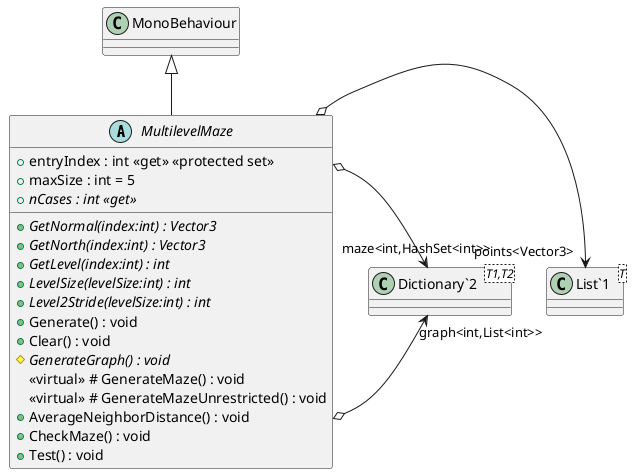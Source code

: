 @startuml
abstract class MultilevelMaze {
    + entryIndex : int <<get>> <<protected set>>
    + maxSize : int = 5
    {abstract} + nCases : int <<get>>
    {abstract} + GetNormal(index:int) : Vector3
    {abstract} + GetNorth(index:int) : Vector3
    {abstract} + GetLevel(index:int) : int
    {abstract} + LevelSize(levelSize:int) : int
    {abstract} + Level2Stride(levelSize:int) : int
    + Generate() : void
    + Clear() : void
    {abstract} # GenerateGraph() : void
    <<virtual>> # GenerateMaze() : void
    <<virtual>> # GenerateMazeUnrestricted() : void
    + AverageNeighborDistance() : void
    + CheckMaze() : void
    + Test() : void
}
class "List`1"<T> {
}
class "Dictionary`2"<T1,T2> {
}
MonoBehaviour <|-- MultilevelMaze
MultilevelMaze o-> "points<Vector3>" "List`1"
MultilevelMaze o-> "graph<int,List<int>>" "Dictionary`2"
MultilevelMaze o-> "maze<int,HashSet<int>>" "Dictionary`2"
@enduml
